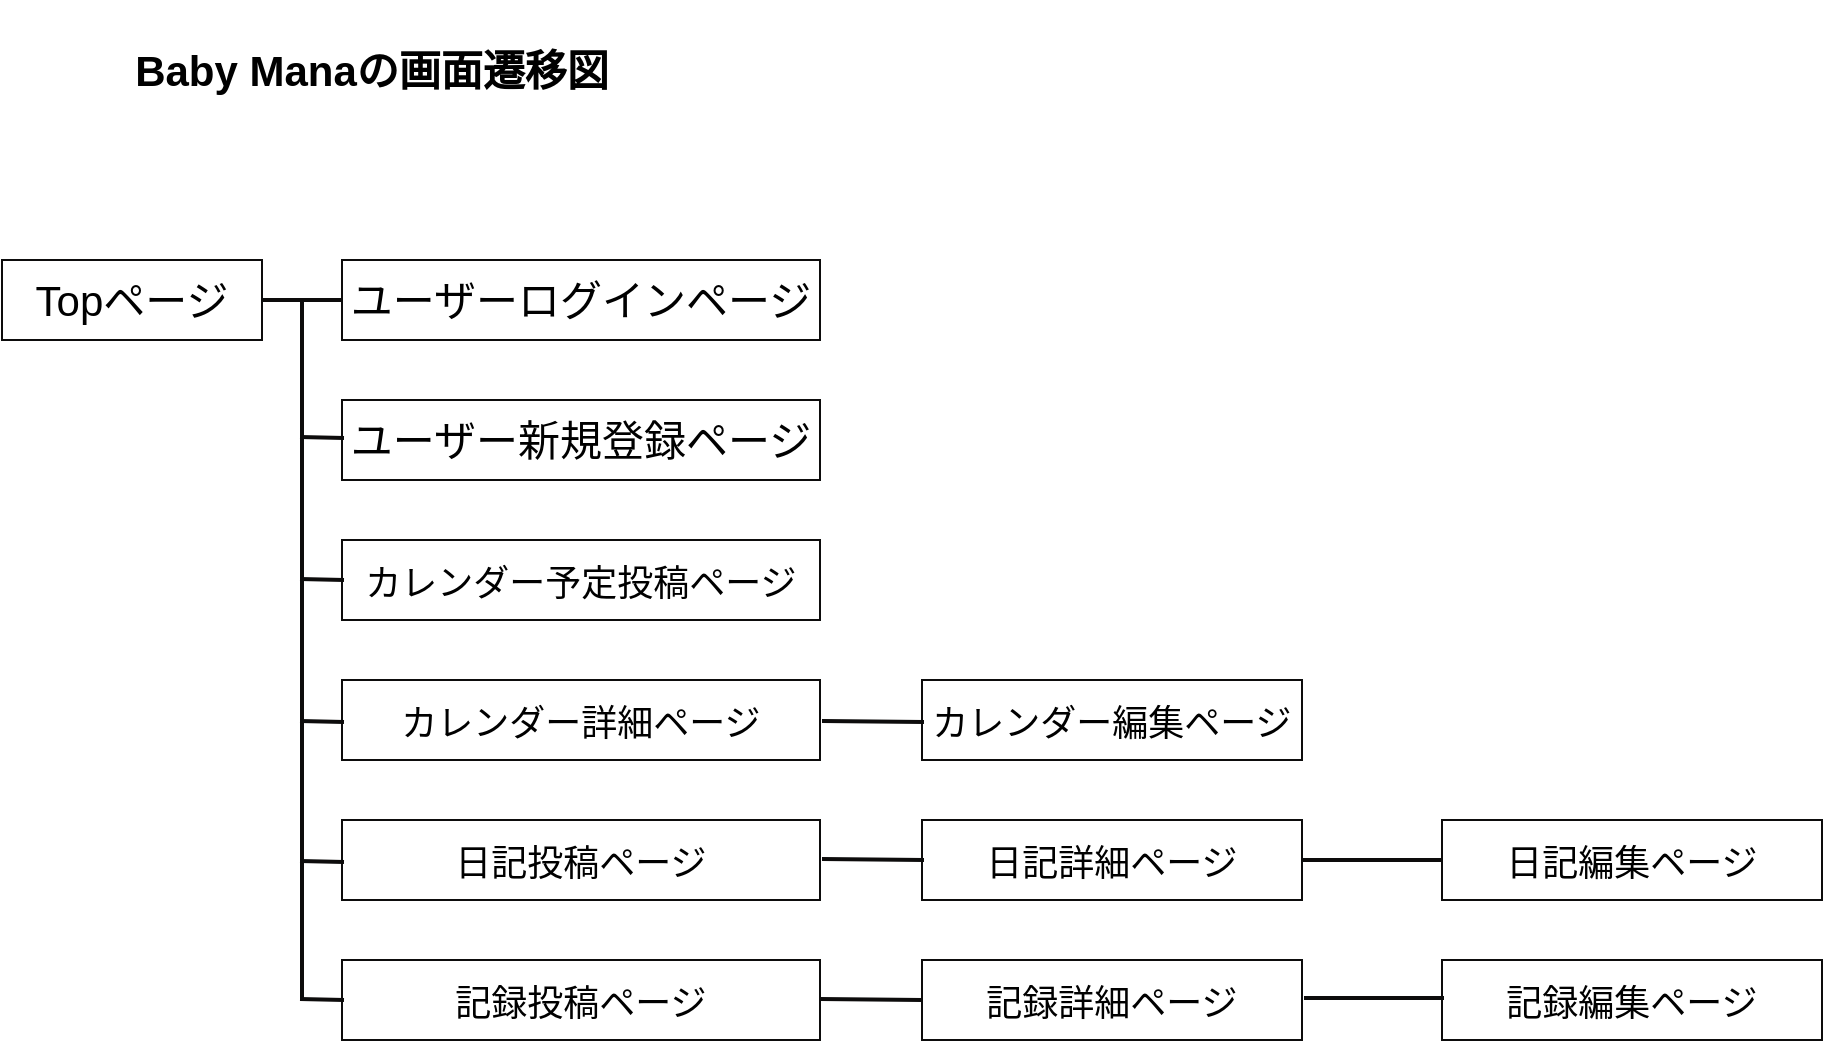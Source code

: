 <mxfile>
    <diagram id="l6d4KAXiOBRzpD4GtEO6" name="ページ1">
        <mxGraphModel dx="1052" dy="1027" grid="1" gridSize="10" guides="1" tooltips="1" connect="1" arrows="1" fold="1" page="1" pageScale="1" pageWidth="827" pageHeight="1169" background="#ffffff" math="0" shadow="0">
            <root>
                <mxCell id="0"/>
                <mxCell id="1" parent="0"/>
                <mxCell id="62" value="&lt;font size=&quot;1&quot; style=&quot;&quot; color=&quot;#000000&quot;&gt;&lt;b style=&quot;font-size: 21px;&quot;&gt;Baby Manaの画面遷移図&lt;/b&gt;&lt;/font&gt;" style="text;strokeColor=none;align=center;fillColor=none;html=1;verticalAlign=middle;whiteSpace=wrap;rounded=0;strokeWidth=8;" vertex="1" parent="1">
                    <mxGeometry x="60" y="70" width="270" height="70" as="geometry"/>
                </mxCell>
                <mxCell id="63" value="Topページ" style="rounded=0;whiteSpace=wrap;html=1;strokeWidth=1;fontSize=21;fontColor=#000000;fillColor=#FFFFFF;strokeColor=#0d0c0c;" vertex="1" parent="1">
                    <mxGeometry x="10" y="200" width="130" height="40" as="geometry"/>
                </mxCell>
                <mxCell id="64" value="ユーザーログインページ" style="rounded=0;whiteSpace=wrap;html=1;strokeWidth=1;fontSize=21;fontColor=#000000;fillColor=#FFFFFF;strokeColor=#0d0c0c;" vertex="1" parent="1">
                    <mxGeometry x="180" y="200" width="239" height="40" as="geometry"/>
                </mxCell>
                <mxCell id="65" value="ユーザー新規登録ページ" style="rounded=0;whiteSpace=wrap;html=1;strokeWidth=1;fontSize=21;fontColor=#000000;fillColor=#FFFFFF;strokeColor=#0d0c0c;" vertex="1" parent="1">
                    <mxGeometry x="180" y="270" width="239" height="40" as="geometry"/>
                </mxCell>
                <mxCell id="66" value="&lt;font style=&quot;font-size: 18px;&quot;&gt;カレンダー予定投稿ページ&lt;/font&gt;" style="rounded=0;whiteSpace=wrap;html=1;strokeWidth=1;fontSize=21;fontColor=#000000;fillColor=#FFFFFF;strokeColor=#0d0c0c;" vertex="1" parent="1">
                    <mxGeometry x="180" y="340" width="239" height="40" as="geometry"/>
                </mxCell>
                <mxCell id="67" value="&lt;font style=&quot;font-size: 18px;&quot;&gt;日記投稿ページ&lt;/font&gt;" style="rounded=0;whiteSpace=wrap;html=1;strokeWidth=1;fontSize=21;fontColor=#000000;fillColor=#FFFFFF;strokeColor=#0d0c0c;" vertex="1" parent="1">
                    <mxGeometry x="180" y="480" width="239" height="40" as="geometry"/>
                </mxCell>
                <mxCell id="68" value="&lt;font style=&quot;font-size: 18px;&quot;&gt;記録投稿ページ&lt;/font&gt;" style="rounded=0;whiteSpace=wrap;html=1;strokeWidth=1;fontSize=21;fontColor=#000000;fillColor=#FFFFFF;strokeColor=#0d0c0c;" vertex="1" parent="1">
                    <mxGeometry x="180" y="550" width="239" height="40" as="geometry"/>
                </mxCell>
                <mxCell id="69" value="&lt;font style=&quot;font-size: 18px;&quot;&gt;カレンダー詳細ページ&lt;/font&gt;" style="rounded=0;whiteSpace=wrap;html=1;strokeWidth=1;fontSize=21;fontColor=#000000;fillColor=#FFFFFF;strokeColor=#0d0c0c;" vertex="1" parent="1">
                    <mxGeometry x="180" y="410" width="239" height="40" as="geometry"/>
                </mxCell>
                <mxCell id="70" value="&lt;span style=&quot;font-size: 18px;&quot;&gt;カレンダー編集ページ&lt;/span&gt;" style="rounded=0;whiteSpace=wrap;html=1;strokeWidth=1;fontSize=21;fontColor=#000000;fillColor=#FFFFFF;strokeColor=#0d0c0c;" vertex="1" parent="1">
                    <mxGeometry x="470" y="410" width="190" height="40" as="geometry"/>
                </mxCell>
                <mxCell id="71" value="&lt;span style=&quot;font-size: 18px;&quot;&gt;日記詳細ページ&lt;/span&gt;" style="rounded=0;whiteSpace=wrap;html=1;strokeWidth=1;fontSize=21;fontColor=#000000;fillColor=#FFFFFF;strokeColor=#0d0c0c;" vertex="1" parent="1">
                    <mxGeometry x="470" y="480" width="190" height="40" as="geometry"/>
                </mxCell>
                <mxCell id="72" value="&lt;span style=&quot;font-size: 18px;&quot;&gt;記録詳細ページ&lt;/span&gt;" style="rounded=0;whiteSpace=wrap;html=1;strokeWidth=1;fontSize=21;fontColor=#000000;fillColor=#FFFFFF;strokeColor=#0d0c0c;" vertex="1" parent="1">
                    <mxGeometry x="470" y="550" width="190" height="40" as="geometry"/>
                </mxCell>
                <mxCell id="73" value="&lt;span style=&quot;font-size: 18px;&quot;&gt;日記編集ページ&lt;/span&gt;" style="rounded=0;whiteSpace=wrap;html=1;strokeWidth=1;fontSize=21;fontColor=#000000;fillColor=#FFFFFF;strokeColor=#0d0c0c;" vertex="1" parent="1">
                    <mxGeometry x="730" y="480" width="190" height="40" as="geometry"/>
                </mxCell>
                <mxCell id="74" value="&lt;span style=&quot;font-size: 18px;&quot;&gt;記録編集ページ&lt;/span&gt;" style="rounded=0;whiteSpace=wrap;html=1;strokeWidth=1;fontSize=21;fontColor=#000000;fillColor=#FFFFFF;strokeColor=#0d0c0c;" vertex="1" parent="1">
                    <mxGeometry x="730" y="550" width="190" height="40" as="geometry"/>
                </mxCell>
                <mxCell id="75" value="" style="endArrow=none;html=1;fontSize=18;fontColor=#000000;strokeColor=#0d0c0c;strokeWidth=2;" edge="1" parent="1">
                    <mxGeometry width="50" height="50" relative="1" as="geometry">
                        <mxPoint x="140" y="220" as="sourcePoint"/>
                        <mxPoint x="180" y="220" as="targetPoint"/>
                    </mxGeometry>
                </mxCell>
                <mxCell id="76" value="" style="endArrow=none;html=1;fontSize=18;fontColor=#000000;strokeColor=#0d0c0c;strokeWidth=2;" edge="1" parent="1">
                    <mxGeometry width="50" height="50" relative="1" as="geometry">
                        <mxPoint x="160" y="220" as="sourcePoint"/>
                        <mxPoint x="160" y="570" as="targetPoint"/>
                    </mxGeometry>
                </mxCell>
                <mxCell id="77" value="" style="endArrow=none;html=1;fontSize=18;fontColor=#000000;strokeColor=#0d0c0c;strokeWidth=2;" edge="1" parent="1">
                    <mxGeometry width="50" height="50" relative="1" as="geometry">
                        <mxPoint x="159" y="569.5" as="sourcePoint"/>
                        <mxPoint x="181" y="570" as="targetPoint"/>
                    </mxGeometry>
                </mxCell>
                <mxCell id="78" value="" style="endArrow=none;html=1;fontSize=18;fontColor=#000000;strokeColor=#0d0c0c;strokeWidth=2;" edge="1" parent="1">
                    <mxGeometry width="50" height="50" relative="1" as="geometry">
                        <mxPoint x="159" y="500.5" as="sourcePoint"/>
                        <mxPoint x="181" y="501" as="targetPoint"/>
                    </mxGeometry>
                </mxCell>
                <mxCell id="79" value="" style="endArrow=none;html=1;fontSize=18;fontColor=#000000;strokeColor=#0d0c0c;strokeWidth=2;" edge="1" parent="1">
                    <mxGeometry width="50" height="50" relative="1" as="geometry">
                        <mxPoint x="159" y="430.5" as="sourcePoint"/>
                        <mxPoint x="181" y="431" as="targetPoint"/>
                    </mxGeometry>
                </mxCell>
                <mxCell id="80" value="" style="endArrow=none;html=1;fontSize=18;fontColor=#000000;strokeColor=#0d0c0c;strokeWidth=2;" edge="1" parent="1">
                    <mxGeometry width="50" height="50" relative="1" as="geometry">
                        <mxPoint x="159" y="359.5" as="sourcePoint"/>
                        <mxPoint x="181" y="360" as="targetPoint"/>
                    </mxGeometry>
                </mxCell>
                <mxCell id="81" value="" style="endArrow=none;html=1;fontSize=18;fontColor=#000000;strokeColor=#0d0c0c;strokeWidth=2;" edge="1" parent="1">
                    <mxGeometry width="50" height="50" relative="1" as="geometry">
                        <mxPoint x="159" y="288.5" as="sourcePoint"/>
                        <mxPoint x="181" y="289" as="targetPoint"/>
                    </mxGeometry>
                </mxCell>
                <mxCell id="83" value="" style="endArrow=none;html=1;fontSize=18;fontColor=#000000;strokeColor=#0d0c0c;strokeWidth=2;" edge="1" parent="1">
                    <mxGeometry width="50" height="50" relative="1" as="geometry">
                        <mxPoint x="419" y="569.5" as="sourcePoint"/>
                        <mxPoint x="470" y="570" as="targetPoint"/>
                    </mxGeometry>
                </mxCell>
                <mxCell id="84" value="" style="endArrow=none;html=1;fontSize=18;fontColor=#000000;strokeColor=#0d0c0c;strokeWidth=2;" edge="1" parent="1">
                    <mxGeometry width="50" height="50" relative="1" as="geometry">
                        <mxPoint x="420" y="499.5" as="sourcePoint"/>
                        <mxPoint x="471" y="500" as="targetPoint"/>
                    </mxGeometry>
                </mxCell>
                <mxCell id="85" value="" style="endArrow=none;html=1;fontSize=18;fontColor=#000000;strokeColor=#0d0c0c;strokeWidth=2;" edge="1" parent="1">
                    <mxGeometry width="50" height="50" relative="1" as="geometry">
                        <mxPoint x="420" y="430.5" as="sourcePoint"/>
                        <mxPoint x="471" y="431" as="targetPoint"/>
                    </mxGeometry>
                </mxCell>
                <mxCell id="86" value="" style="endArrow=none;html=1;fontSize=18;fontColor=#000000;strokeColor=#0d0c0c;strokeWidth=2;entryX=0;entryY=0.5;entryDx=0;entryDy=0;" edge="1" parent="1" target="73">
                    <mxGeometry width="50" height="50" relative="1" as="geometry">
                        <mxPoint x="660" y="500" as="sourcePoint"/>
                        <mxPoint x="711" y="500.5" as="targetPoint"/>
                    </mxGeometry>
                </mxCell>
                <mxCell id="87" value="" style="endArrow=none;html=1;fontSize=18;fontColor=#000000;strokeColor=#0d0c0c;strokeWidth=2;entryX=0;entryY=0.5;entryDx=0;entryDy=0;" edge="1" parent="1">
                    <mxGeometry width="50" height="50" relative="1" as="geometry">
                        <mxPoint x="661" y="569" as="sourcePoint"/>
                        <mxPoint x="731" y="569" as="targetPoint"/>
                    </mxGeometry>
                </mxCell>
            </root>
        </mxGraphModel>
    </diagram>
</mxfile>